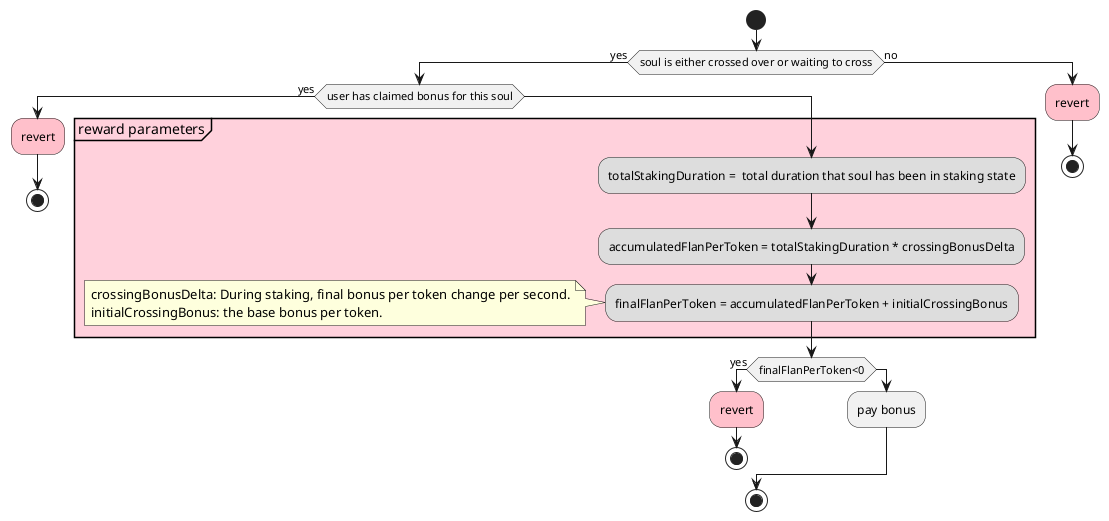 @startuml
start
if(soul is either crossed over or waiting to cross) then (yes)
    if(user has claimed bonus for this soul) then (yes)
        #pink:revert;
        stop
    else
        'main sequence
        partition #ffd1dc "reward parameters"{
            #DDDDDD:totalStakingDuration =  total duration that soul has been in staking state;
            #DDDDDD:accumulatedFlanPerToken = totalStakingDuration * crossingBonusDelta;
            #DDDDDD:finalFlanPerToken = accumulatedFlanPerToken + initialCrossingBonus;
        }
        note left
            crossingBonusDelta: During staking, final bonus per token change per second.
            initialCrossingBonus: the base bonus per token.
        end note
        if(finalFlanPerToken<0) then (yes)
            #pink:revert;
            stop
        else
            :pay bonus;
        endif
    endif
else (no)
    #pink:revert;
    stop
endif
stop
@enduml
